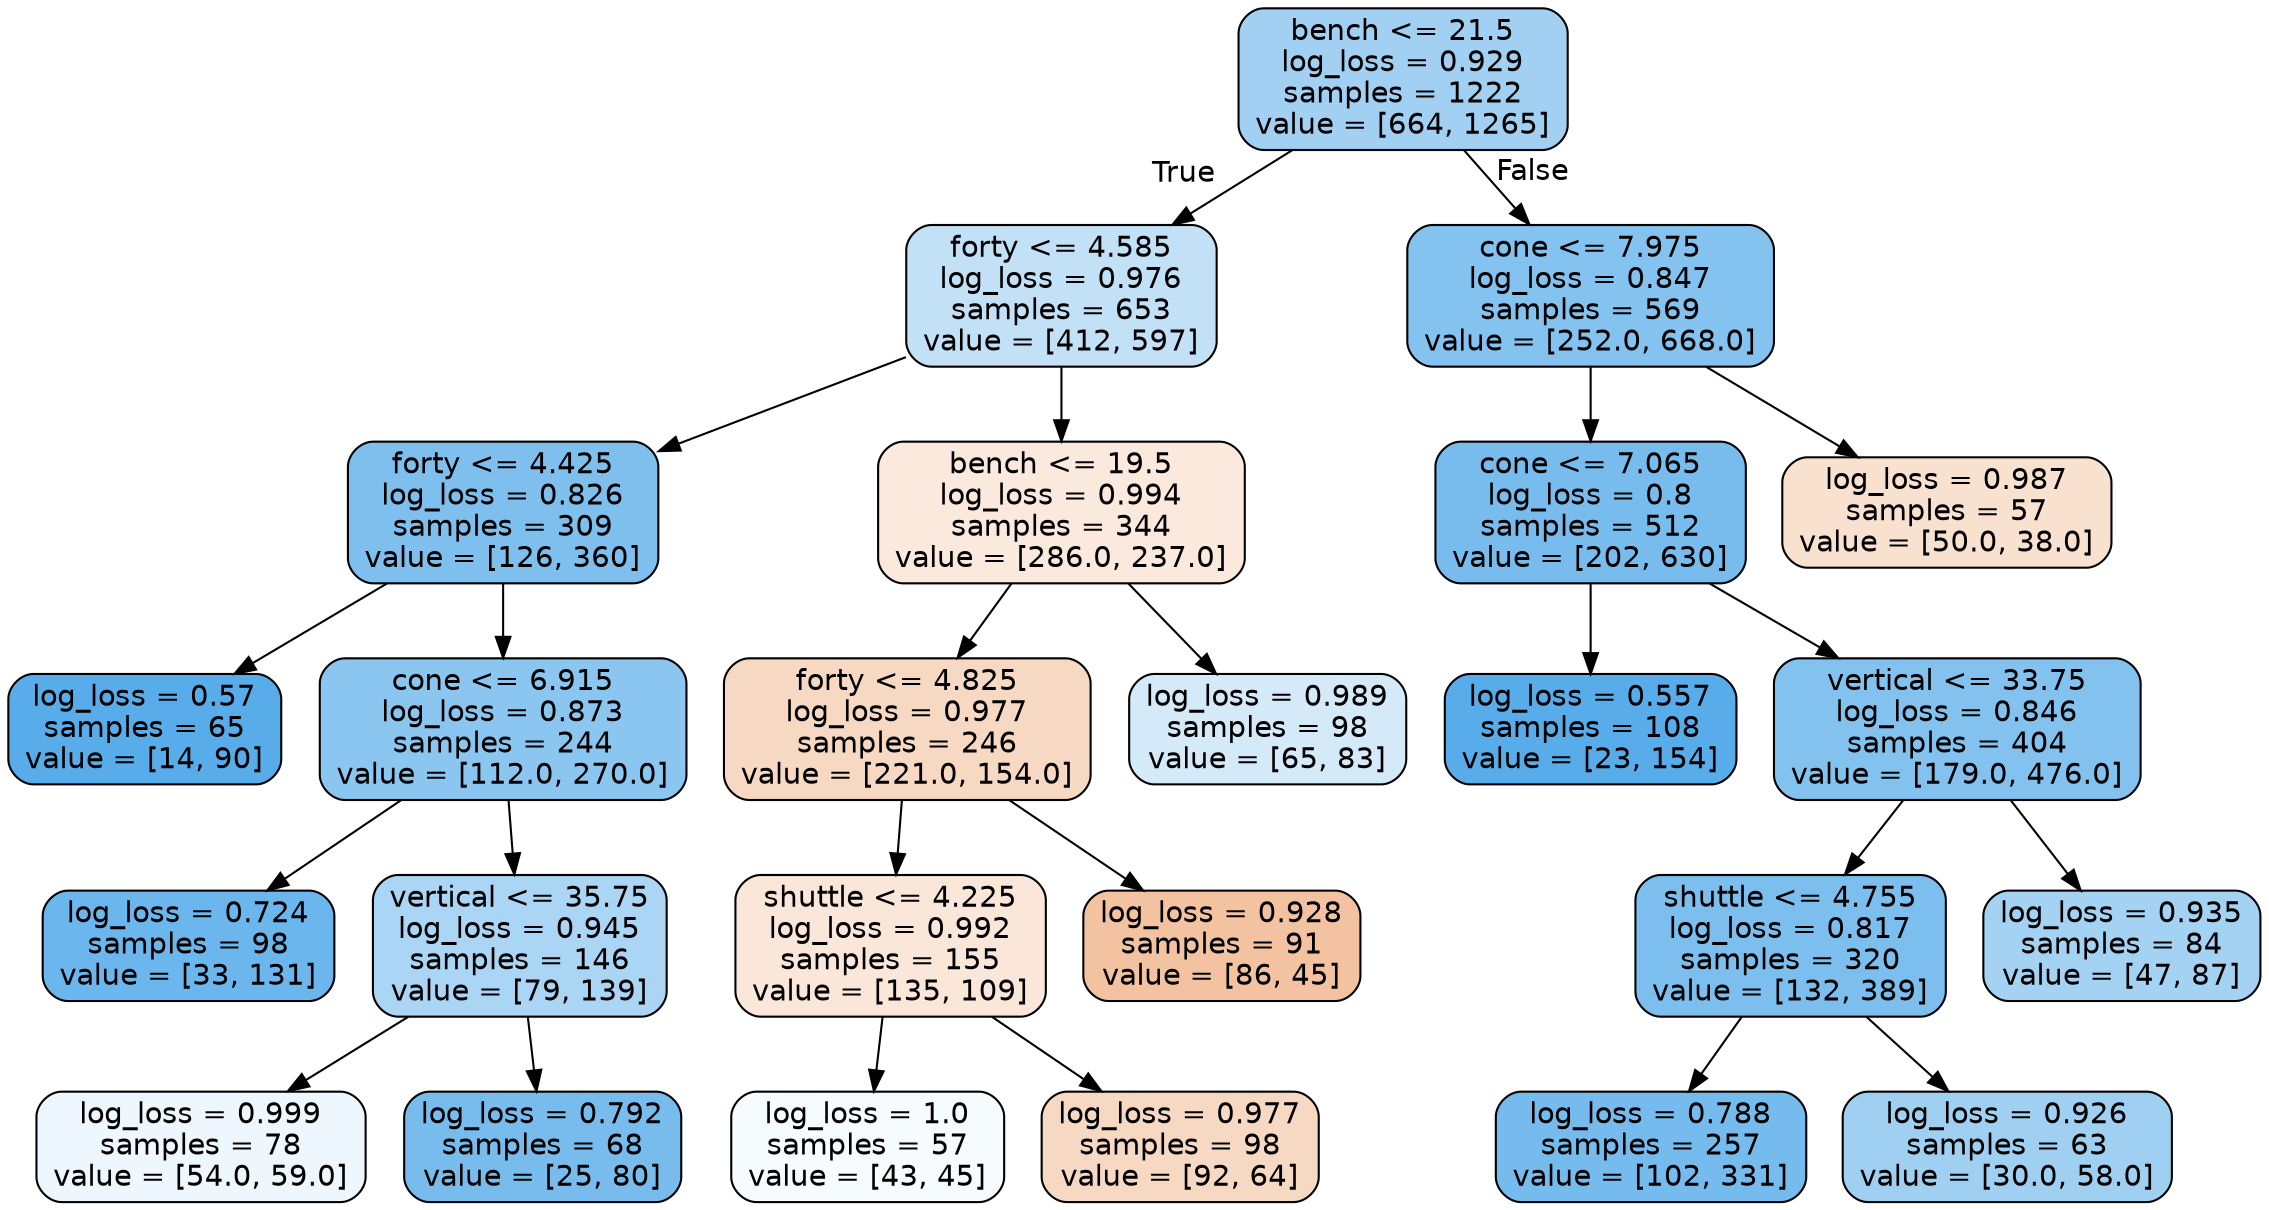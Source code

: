digraph Tree {
node [shape=box, style="filled, rounded", color="black", fontname="helvetica"] ;
edge [fontname="helvetica"] ;
0 [label="bench <= 21.5\nlog_loss = 0.929\nsamples = 1222\nvalue = [664, 1265]", fillcolor="#a1d0f3"] ;
1 [label="forty <= 4.585\nlog_loss = 0.976\nsamples = 653\nvalue = [412, 597]", fillcolor="#c2e1f7"] ;
0 -> 1 [labeldistance=2.5, labelangle=45, headlabel="True"] ;
3 [label="forty <= 4.425\nlog_loss = 0.826\nsamples = 309\nvalue = [126, 360]", fillcolor="#7ebfee"] ;
1 -> 3 ;
9 [label="log_loss = 0.57\nsamples = 65\nvalue = [14, 90]", fillcolor="#58ace9"] ;
3 -> 9 ;
10 [label="cone <= 6.915\nlog_loss = 0.873\nsamples = 244\nvalue = [112.0, 270.0]", fillcolor="#8bc6f0"] ;
3 -> 10 ;
11 [label="log_loss = 0.724\nsamples = 98\nvalue = [33, 131]", fillcolor="#6bb6ec"] ;
10 -> 11 ;
12 [label="vertical <= 35.75\nlog_loss = 0.945\nsamples = 146\nvalue = [79, 139]", fillcolor="#aad5f4"] ;
10 -> 12 ;
13 [label="log_loss = 0.999\nsamples = 78\nvalue = [54.0, 59.0]", fillcolor="#eef7fd"] ;
12 -> 13 ;
14 [label="log_loss = 0.792\nsamples = 68\nvalue = [25, 80]", fillcolor="#77bced"] ;
12 -> 14 ;
4 [label="bench <= 19.5\nlog_loss = 0.994\nsamples = 344\nvalue = [286.0, 237.0]", fillcolor="#fbe9dd"] ;
1 -> 4 ;
15 [label="forty <= 4.825\nlog_loss = 0.977\nsamples = 246\nvalue = [221.0, 154.0]", fillcolor="#f7d9c3"] ;
4 -> 15 ;
21 [label="shuttle <= 4.225\nlog_loss = 0.992\nsamples = 155\nvalue = [135, 109]", fillcolor="#fae7d9"] ;
15 -> 21 ;
23 [label="log_loss = 1.0\nsamples = 57\nvalue = [43, 45]", fillcolor="#f6fbfe"] ;
21 -> 23 ;
24 [label="log_loss = 0.977\nsamples = 98\nvalue = [92, 64]", fillcolor="#f7d9c3"] ;
21 -> 24 ;
22 [label="log_loss = 0.928\nsamples = 91\nvalue = [86, 45]", fillcolor="#f3c3a1"] ;
15 -> 22 ;
16 [label="log_loss = 0.989\nsamples = 98\nvalue = [65, 83]", fillcolor="#d4eaf9"] ;
4 -> 16 ;
2 [label="cone <= 7.975\nlog_loss = 0.847\nsamples = 569\nvalue = [252.0, 668.0]", fillcolor="#84c2ef"] ;
0 -> 2 [labeldistance=2.5, labelangle=-45, headlabel="False"] ;
5 [label="cone <= 7.065\nlog_loss = 0.8\nsamples = 512\nvalue = [202, 630]", fillcolor="#78bced"] ;
2 -> 5 ;
7 [label="log_loss = 0.557\nsamples = 108\nvalue = [23, 154]", fillcolor="#57ace9"] ;
5 -> 7 ;
8 [label="vertical <= 33.75\nlog_loss = 0.846\nsamples = 404\nvalue = [179.0, 476.0]", fillcolor="#83c2ef"] ;
5 -> 8 ;
17 [label="shuttle <= 4.755\nlog_loss = 0.817\nsamples = 320\nvalue = [132, 389]", fillcolor="#7cbeee"] ;
8 -> 17 ;
19 [label="log_loss = 0.788\nsamples = 257\nvalue = [102, 331]", fillcolor="#76bbed"] ;
17 -> 19 ;
20 [label="log_loss = 0.926\nsamples = 63\nvalue = [30.0, 58.0]", fillcolor="#9fd0f2"] ;
17 -> 20 ;
18 [label="log_loss = 0.935\nsamples = 84\nvalue = [47, 87]", fillcolor="#a4d2f3"] ;
8 -> 18 ;
6 [label="log_loss = 0.987\nsamples = 57\nvalue = [50.0, 38.0]", fillcolor="#f9e1cf"] ;
2 -> 6 ;
}